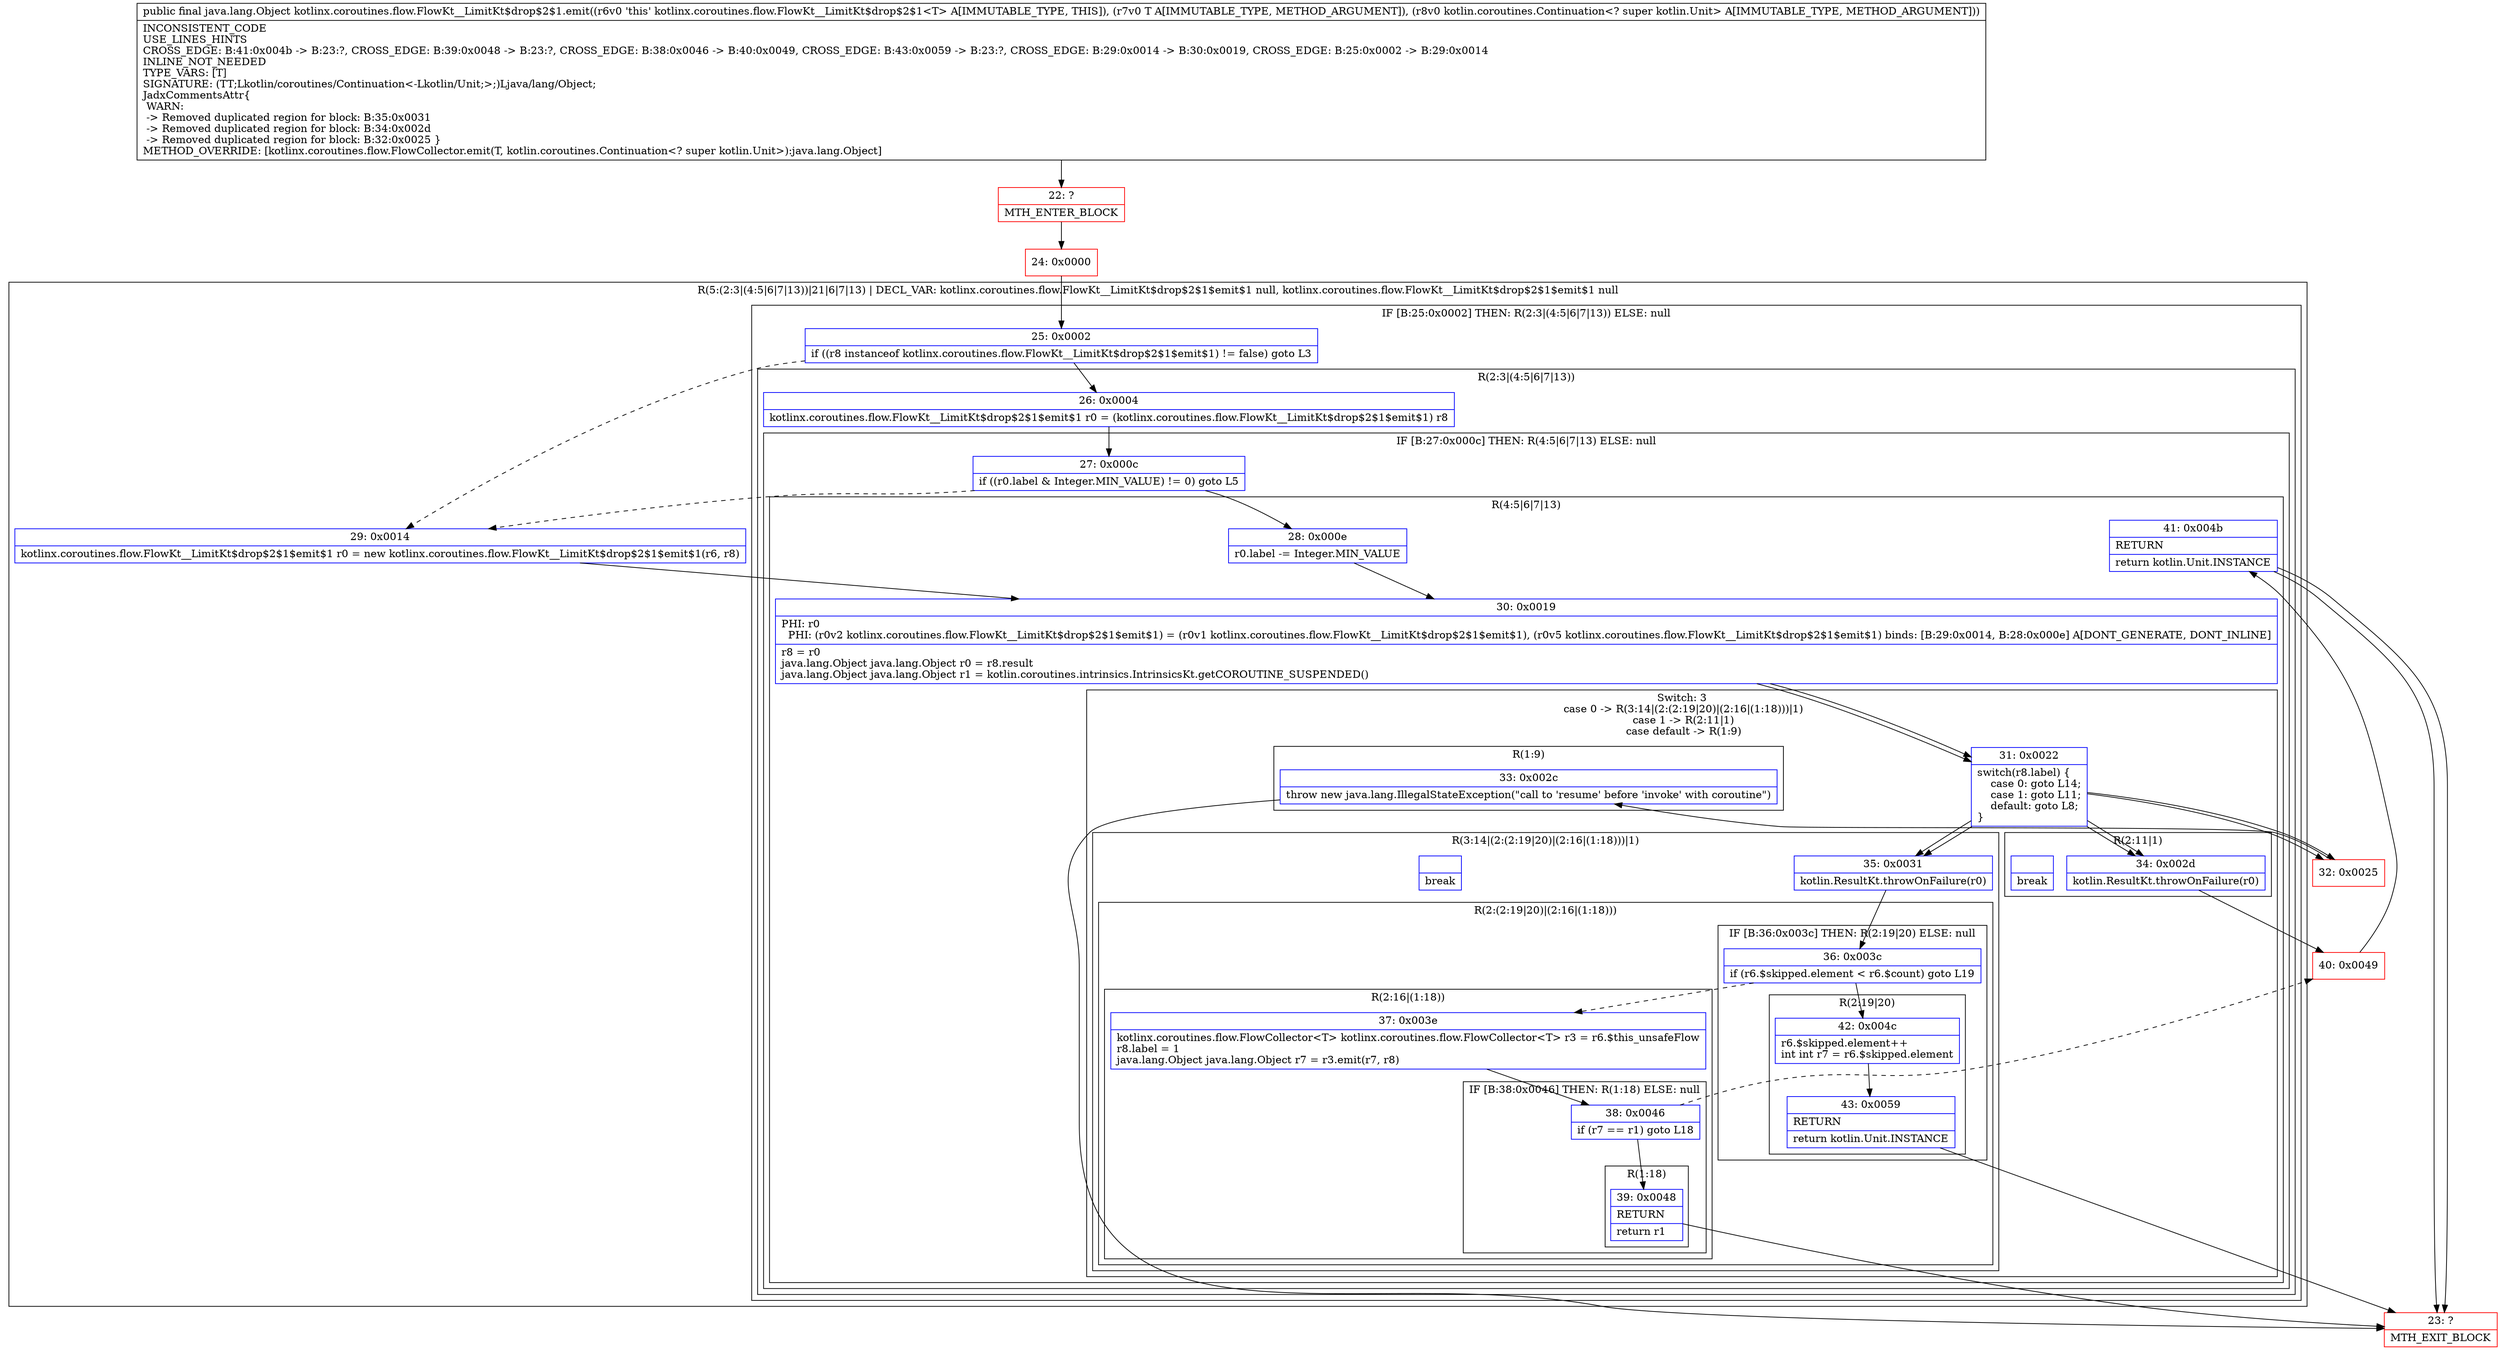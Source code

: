 digraph "CFG forkotlinx.coroutines.flow.FlowKt__LimitKt$drop$2$1.emit(Ljava\/lang\/Object;Lkotlin\/coroutines\/Continuation;)Ljava\/lang\/Object;" {
subgraph cluster_Region_1248279642 {
label = "R(5:(2:3|(4:5|6|7|13))|21|6|7|13) | DECL_VAR: kotlinx.coroutines.flow.FlowKt__LimitKt$drop$2$1$emit$1 null, kotlinx.coroutines.flow.FlowKt__LimitKt$drop$2$1$emit$1 null\l";
node [shape=record,color=blue];
subgraph cluster_IfRegion_852093946 {
label = "IF [B:25:0x0002] THEN: R(2:3|(4:5|6|7|13)) ELSE: null";
node [shape=record,color=blue];
Node_25 [shape=record,label="{25\:\ 0x0002|if ((r8 instanceof kotlinx.coroutines.flow.FlowKt__LimitKt$drop$2$1$emit$1) != false) goto L3\l}"];
subgraph cluster_Region_1418489967 {
label = "R(2:3|(4:5|6|7|13))";
node [shape=record,color=blue];
Node_26 [shape=record,label="{26\:\ 0x0004|kotlinx.coroutines.flow.FlowKt__LimitKt$drop$2$1$emit$1 r0 = (kotlinx.coroutines.flow.FlowKt__LimitKt$drop$2$1$emit$1) r8\l}"];
subgraph cluster_IfRegion_2124202540 {
label = "IF [B:27:0x000c] THEN: R(4:5|6|7|13) ELSE: null";
node [shape=record,color=blue];
Node_27 [shape=record,label="{27\:\ 0x000c|if ((r0.label & Integer.MIN_VALUE) != 0) goto L5\l}"];
subgraph cluster_Region_758018124 {
label = "R(4:5|6|7|13)";
node [shape=record,color=blue];
Node_28 [shape=record,label="{28\:\ 0x000e|r0.label \-= Integer.MIN_VALUE\l}"];
Node_30 [shape=record,label="{30\:\ 0x0019|PHI: r0 \l  PHI: (r0v2 kotlinx.coroutines.flow.FlowKt__LimitKt$drop$2$1$emit$1) = (r0v1 kotlinx.coroutines.flow.FlowKt__LimitKt$drop$2$1$emit$1), (r0v5 kotlinx.coroutines.flow.FlowKt__LimitKt$drop$2$1$emit$1) binds: [B:29:0x0014, B:28:0x000e] A[DONT_GENERATE, DONT_INLINE]\l|r8 = r0\ljava.lang.Object java.lang.Object r0 = r8.result\ljava.lang.Object java.lang.Object r1 = kotlin.coroutines.intrinsics.IntrinsicsKt.getCOROUTINE_SUSPENDED()\l}"];
subgraph cluster_SwitchRegion_433635874 {
label = "Switch: 3
 case 0 -> R(3:14|(2:(2:19|20)|(2:16|(1:18)))|1)
 case 1 -> R(2:11|1)
 case default -> R(1:9)";
node [shape=record,color=blue];
Node_31 [shape=record,label="{31\:\ 0x0022|switch(r8.label) \{\l    case 0: goto L14;\l    case 1: goto L11;\l    default: goto L8;\l\}\l}"];
subgraph cluster_Region_65275251 {
label = "R(3:14|(2:(2:19|20)|(2:16|(1:18)))|1)";
node [shape=record,color=blue];
Node_35 [shape=record,label="{35\:\ 0x0031|kotlin.ResultKt.throwOnFailure(r0)\l}"];
subgraph cluster_Region_1943600428 {
label = "R(2:(2:19|20)|(2:16|(1:18)))";
node [shape=record,color=blue];
subgraph cluster_IfRegion_2110169271 {
label = "IF [B:36:0x003c] THEN: R(2:19|20) ELSE: null";
node [shape=record,color=blue];
Node_36 [shape=record,label="{36\:\ 0x003c|if (r6.$skipped.element \< r6.$count) goto L19\l}"];
subgraph cluster_Region_142649642 {
label = "R(2:19|20)";
node [shape=record,color=blue];
Node_42 [shape=record,label="{42\:\ 0x004c|r6.$skipped.element++\lint int r7 = r6.$skipped.element\l}"];
Node_43 [shape=record,label="{43\:\ 0x0059|RETURN\l|return kotlin.Unit.INSTANCE\l}"];
}
}
subgraph cluster_Region_1789835439 {
label = "R(2:16|(1:18))";
node [shape=record,color=blue];
Node_37 [shape=record,label="{37\:\ 0x003e|kotlinx.coroutines.flow.FlowCollector\<T\> kotlinx.coroutines.flow.FlowCollector\<T\> r3 = r6.$this_unsafeFlow\lr8.label = 1\ljava.lang.Object java.lang.Object r7 = r3.emit(r7, r8)\l}"];
subgraph cluster_IfRegion_1124515358 {
label = "IF [B:38:0x0046] THEN: R(1:18) ELSE: null";
node [shape=record,color=blue];
Node_38 [shape=record,label="{38\:\ 0x0046|if (r7 == r1) goto L18\l}"];
subgraph cluster_Region_736951993 {
label = "R(1:18)";
node [shape=record,color=blue];
Node_39 [shape=record,label="{39\:\ 0x0048|RETURN\l|return r1\l}"];
}
}
}
}
Node_InsnContainer_2949838 [shape=record,label="{|break\l}"];
}
subgraph cluster_Region_1550978815 {
label = "R(2:11|1)";
node [shape=record,color=blue];
Node_34 [shape=record,label="{34\:\ 0x002d|kotlin.ResultKt.throwOnFailure(r0)\l}"];
Node_InsnContainer_406334789 [shape=record,label="{|break\l}"];
}
subgraph cluster_Region_742232819 {
label = "R(1:9)";
node [shape=record,color=blue];
Node_33 [shape=record,label="{33\:\ 0x002c|throw new java.lang.IllegalStateException(\"call to 'resume' before 'invoke' with coroutine\")\l}"];
}
}
Node_41 [shape=record,label="{41\:\ 0x004b|RETURN\l|return kotlin.Unit.INSTANCE\l}"];
}
}
}
}
Node_29 [shape=record,label="{29\:\ 0x0014|kotlinx.coroutines.flow.FlowKt__LimitKt$drop$2$1$emit$1 r0 = new kotlinx.coroutines.flow.FlowKt__LimitKt$drop$2$1$emit$1(r6, r8)\l}"];
Node_30 [shape=record,label="{30\:\ 0x0019|PHI: r0 \l  PHI: (r0v2 kotlinx.coroutines.flow.FlowKt__LimitKt$drop$2$1$emit$1) = (r0v1 kotlinx.coroutines.flow.FlowKt__LimitKt$drop$2$1$emit$1), (r0v5 kotlinx.coroutines.flow.FlowKt__LimitKt$drop$2$1$emit$1) binds: [B:29:0x0014, B:28:0x000e] A[DONT_GENERATE, DONT_INLINE]\l|r8 = r0\ljava.lang.Object java.lang.Object r0 = r8.result\ljava.lang.Object java.lang.Object r1 = kotlin.coroutines.intrinsics.IntrinsicsKt.getCOROUTINE_SUSPENDED()\l}"];
subgraph cluster_SwitchRegion_1570157213 {
label = "Switch: 0";
node [shape=record,color=blue];
Node_31 [shape=record,label="{31\:\ 0x0022|switch(r8.label) \{\l    case 0: goto L14;\l    case 1: goto L11;\l    default: goto L8;\l\}\l}"];
}
Node_41 [shape=record,label="{41\:\ 0x004b|RETURN\l|return kotlin.Unit.INSTANCE\l}"];
}
Node_22 [shape=record,color=red,label="{22\:\ ?|MTH_ENTER_BLOCK\l}"];
Node_24 [shape=record,color=red,label="{24\:\ 0x0000}"];
Node_32 [shape=record,color=red,label="{32\:\ 0x0025}"];
Node_23 [shape=record,color=red,label="{23\:\ ?|MTH_EXIT_BLOCK\l}"];
Node_40 [shape=record,color=red,label="{40\:\ 0x0049}"];
MethodNode[shape=record,label="{public final java.lang.Object kotlinx.coroutines.flow.FlowKt__LimitKt$drop$2$1.emit((r6v0 'this' kotlinx.coroutines.flow.FlowKt__LimitKt$drop$2$1\<T\> A[IMMUTABLE_TYPE, THIS]), (r7v0 T A[IMMUTABLE_TYPE, METHOD_ARGUMENT]), (r8v0 kotlin.coroutines.Continuation\<? super kotlin.Unit\> A[IMMUTABLE_TYPE, METHOD_ARGUMENT]))  | INCONSISTENT_CODE\lUSE_LINES_HINTS\lCROSS_EDGE: B:41:0x004b \-\> B:23:?, CROSS_EDGE: B:39:0x0048 \-\> B:23:?, CROSS_EDGE: B:38:0x0046 \-\> B:40:0x0049, CROSS_EDGE: B:43:0x0059 \-\> B:23:?, CROSS_EDGE: B:29:0x0014 \-\> B:30:0x0019, CROSS_EDGE: B:25:0x0002 \-\> B:29:0x0014\lINLINE_NOT_NEEDED\lTYPE_VARS: [T]\lSIGNATURE: (TT;Lkotlin\/coroutines\/Continuation\<\-Lkotlin\/Unit;\>;)Ljava\/lang\/Object;\lJadxCommentsAttr\{\l WARN: \l \-\> Removed duplicated region for block: B:35:0x0031 \l \-\> Removed duplicated region for block: B:34:0x002d \l \-\> Removed duplicated region for block: B:32:0x0025 \}\lMETHOD_OVERRIDE: [kotlinx.coroutines.flow.FlowCollector.emit(T, kotlin.coroutines.Continuation\<? super kotlin.Unit\>):java.lang.Object]\l}"];
MethodNode -> Node_22;Node_25 -> Node_26;
Node_25 -> Node_29[style=dashed];
Node_26 -> Node_27;
Node_27 -> Node_28;
Node_27 -> Node_29[style=dashed];
Node_28 -> Node_30;
Node_30 -> Node_31;
Node_31 -> Node_32;
Node_31 -> Node_34;
Node_31 -> Node_35;
Node_35 -> Node_36;
Node_36 -> Node_37[style=dashed];
Node_36 -> Node_42;
Node_42 -> Node_43;
Node_43 -> Node_23;
Node_37 -> Node_38;
Node_38 -> Node_39;
Node_38 -> Node_40[style=dashed];
Node_39 -> Node_23;
Node_34 -> Node_40;
Node_33 -> Node_23;
Node_41 -> Node_23;
Node_29 -> Node_30;
Node_30 -> Node_31;
Node_31 -> Node_32;
Node_31 -> Node_34;
Node_31 -> Node_35;
Node_41 -> Node_23;
Node_22 -> Node_24;
Node_24 -> Node_25;
Node_32 -> Node_33;
Node_40 -> Node_41;
}

